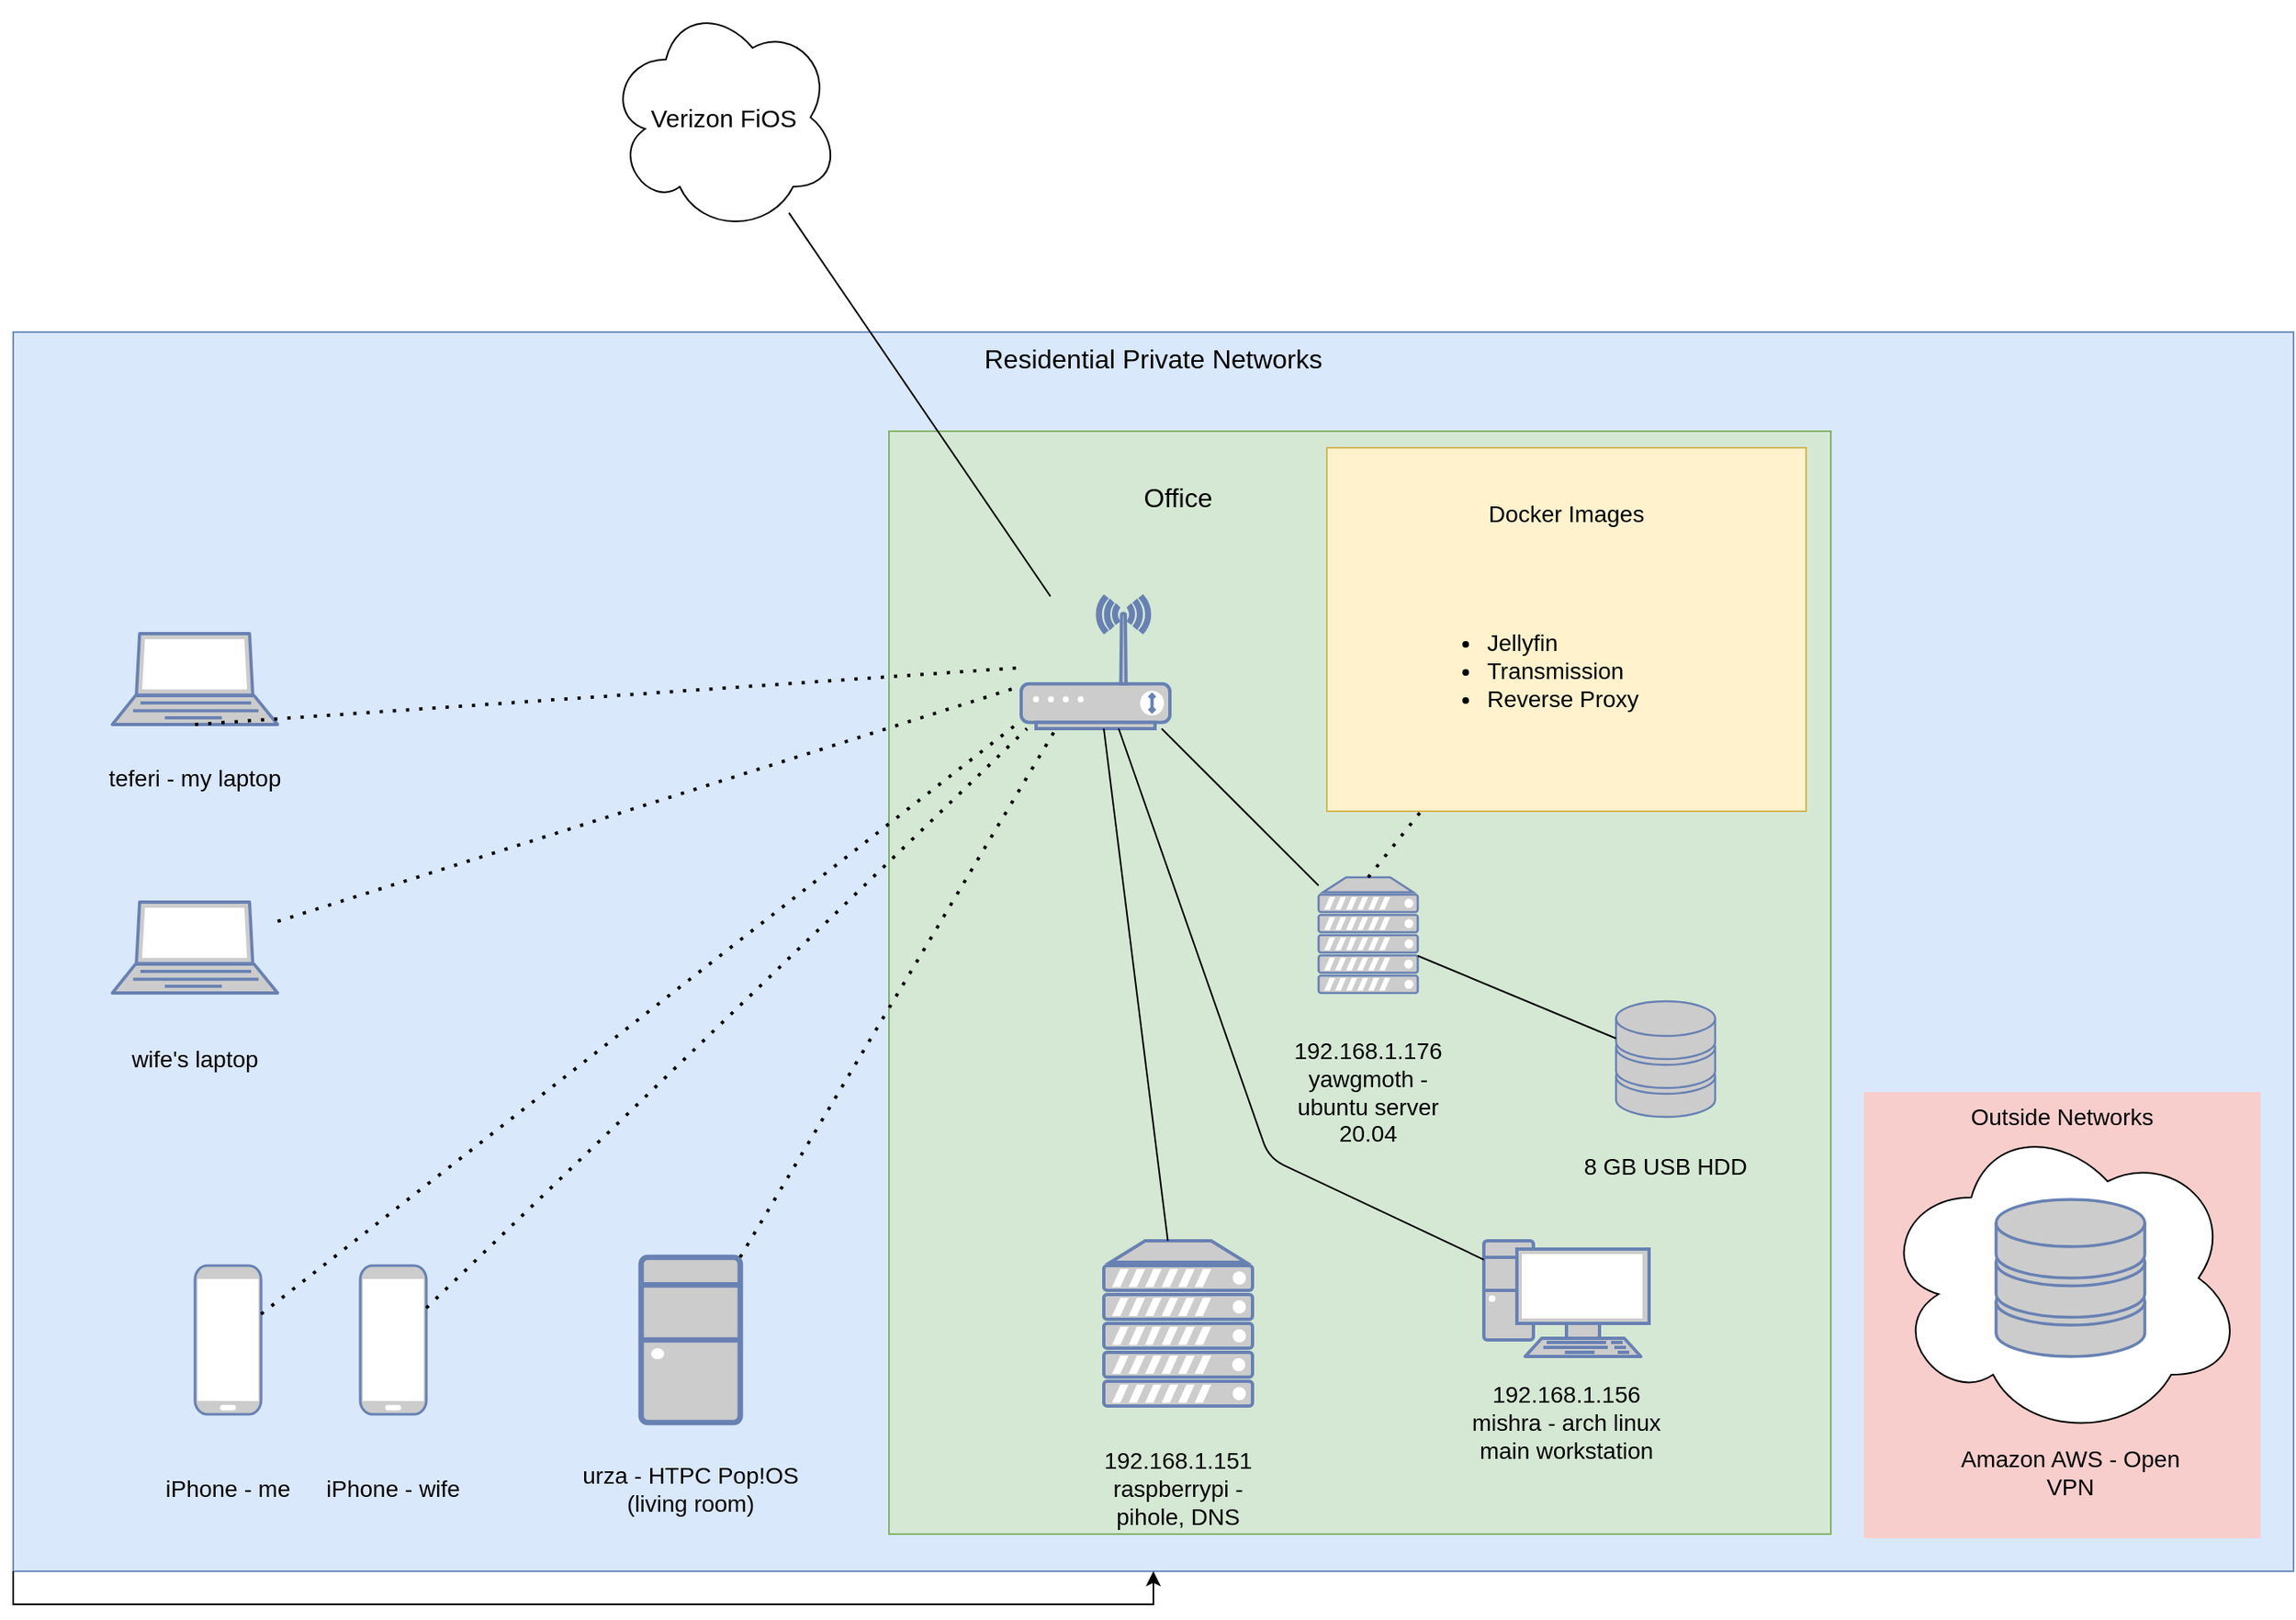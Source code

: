<mxfile version="13.7.9" type="github">
  <diagram name="Page-1" id="e3a06f82-3646-2815-327d-82caf3d4e204">
    <mxGraphModel dx="1673" dy="900" grid="1" gridSize="10" guides="1" tooltips="1" connect="1" arrows="1" fold="1" page="1" pageScale="1.5" pageWidth="1169" pageHeight="826" background="none" math="0" shadow="0">
      <root>
        <mxCell id="0" style=";html=1;" />
        <mxCell id="1" style=";html=1;" parent="0" />
        <mxCell id="6a7d8f32e03d9370-58" value="Residential Private Networks" style="whiteSpace=wrap;html=1;fillColor=#dae8fc;fontSize=16;strokeColor=#6c8ebf;verticalAlign=top;" parent="1" vertex="1">
          <mxGeometry x="120" y="220" width="1380" height="750" as="geometry" />
        </mxCell>
        <mxCell id="6a7d8f32e03d9370-61" value="Outside Networks" style="whiteSpace=wrap;html=1;fillColor=#f8cecc;fontSize=14;strokeColor=none;verticalAlign=top;" parent="1" vertex="1">
          <mxGeometry x="1240" y="680" width="240" height="270" as="geometry" />
        </mxCell>
        <mxCell id="41_Zh8ns-fzk2qD9HTE4-48" value="" style="ellipse;shape=cloud;whiteSpace=wrap;html=1;fontSize=16;" vertex="1" parent="1">
          <mxGeometry x="1250" y="695" width="220" height="195" as="geometry" />
        </mxCell>
        <mxCell id="41_Zh8ns-fzk2qD9HTE4-44" value="" style="rounded=0;whiteSpace=wrap;html=1;fillColor=#d5e8d4;strokeColor=#82b366;" vertex="1" parent="1">
          <mxGeometry x="650" y="280" width="570" height="667.5" as="geometry" />
        </mxCell>
        <mxCell id="41_Zh8ns-fzk2qD9HTE4-1" value="&lt;font style=&quot;font-size: 15px&quot;&gt;Verizon FiOS&lt;/font&gt;" style="ellipse;shape=cloud;whiteSpace=wrap;html=1;" vertex="1" parent="1">
          <mxGeometry x="480" y="20" width="140" height="140" as="geometry" />
        </mxCell>
        <mxCell id="41_Zh8ns-fzk2qD9HTE4-4" value="" style="fontColor=#0066CC;verticalAlign=top;verticalLabelPosition=bottom;labelPosition=center;align=center;html=1;outlineConnect=0;fillColor=#CCCCCC;strokeColor=#6881B3;gradientColor=none;gradientDirection=north;strokeWidth=2;shape=mxgraph.networks.storage;" vertex="1" parent="1">
          <mxGeometry x="1090" y="625" width="60" height="70" as="geometry" />
        </mxCell>
        <mxCell id="41_Zh8ns-fzk2qD9HTE4-5" value="" style="fontColor=#0066CC;verticalAlign=top;verticalLabelPosition=bottom;labelPosition=center;align=center;html=1;outlineConnect=0;fillColor=#CCCCCC;strokeColor=#6881B3;gradientColor=none;gradientDirection=north;strokeWidth=2;shape=mxgraph.networks.wireless_modem;" vertex="1" parent="1">
          <mxGeometry x="730" y="380" width="90" height="80" as="geometry" />
        </mxCell>
        <mxCell id="41_Zh8ns-fzk2qD9HTE4-6" value="" style="fontColor=#0066CC;verticalAlign=top;verticalLabelPosition=bottom;labelPosition=center;align=center;html=1;outlineConnect=0;fillColor=#CCCCCC;strokeColor=#6881B3;gradientColor=none;gradientDirection=north;strokeWidth=2;shape=mxgraph.networks.pc;" vertex="1" parent="1">
          <mxGeometry x="1010" y="770" width="100" height="70" as="geometry" />
        </mxCell>
        <mxCell id="41_Zh8ns-fzk2qD9HTE4-8" value="" style="fontColor=#0066CC;verticalAlign=top;verticalLabelPosition=bottom;labelPosition=center;align=center;html=1;outlineConnect=0;fillColor=#CCCCCC;strokeColor=#6881B3;gradientColor=none;gradientDirection=north;strokeWidth=2;shape=mxgraph.networks.desktop_pc;" vertex="1" parent="1">
          <mxGeometry x="500" y="780" width="60" height="100" as="geometry" />
        </mxCell>
        <mxCell id="41_Zh8ns-fzk2qD9HTE4-9" style="edgeStyle=orthogonalEdgeStyle;rounded=0;orthogonalLoop=1;jettySize=auto;html=1;exitX=0;exitY=1;exitDx=0;exitDy=0;" edge="1" parent="1" source="6a7d8f32e03d9370-58" target="6a7d8f32e03d9370-58">
          <mxGeometry relative="1" as="geometry" />
        </mxCell>
        <mxCell id="41_Zh8ns-fzk2qD9HTE4-10" value="" style="fontColor=#0066CC;verticalAlign=top;verticalLabelPosition=bottom;labelPosition=center;align=center;html=1;outlineConnect=0;fillColor=#CCCCCC;strokeColor=#6881B3;gradientColor=none;gradientDirection=north;strokeWidth=2;shape=mxgraph.networks.laptop;" vertex="1" parent="1">
          <mxGeometry x="180" y="565" width="100" height="55" as="geometry" />
        </mxCell>
        <mxCell id="41_Zh8ns-fzk2qD9HTE4-11" value="" style="fontColor=#0066CC;verticalAlign=top;verticalLabelPosition=bottom;labelPosition=center;align=center;html=1;outlineConnect=0;fillColor=#CCCCCC;strokeColor=#6881B3;gradientColor=none;gradientDirection=north;strokeWidth=2;shape=mxgraph.networks.laptop;" vertex="1" parent="1">
          <mxGeometry x="180" y="402.5" width="100" height="55" as="geometry" />
        </mxCell>
        <mxCell id="41_Zh8ns-fzk2qD9HTE4-13" value="" style="fontColor=#0066CC;verticalAlign=top;verticalLabelPosition=bottom;labelPosition=center;align=center;html=1;outlineConnect=0;fillColor=#CCCCCC;strokeColor=#6881B3;gradientColor=none;gradientDirection=north;strokeWidth=2;shape=mxgraph.networks.server;" vertex="1" parent="1">
          <mxGeometry x="910" y="550" width="60" height="70" as="geometry" />
        </mxCell>
        <mxCell id="41_Zh8ns-fzk2qD9HTE4-14" value="" style="fontColor=#0066CC;verticalAlign=top;verticalLabelPosition=bottom;labelPosition=center;align=center;html=1;outlineConnect=0;fillColor=#CCCCCC;strokeColor=#6881B3;gradientColor=none;gradientDirection=north;strokeWidth=2;shape=mxgraph.networks.server;" vertex="1" parent="1">
          <mxGeometry x="780" y="770" width="90" height="100" as="geometry" />
        </mxCell>
        <mxCell id="41_Zh8ns-fzk2qD9HTE4-17" value="" style="fontColor=#0066CC;verticalAlign=top;verticalLabelPosition=bottom;labelPosition=center;align=center;html=1;outlineConnect=0;fillColor=#CCCCCC;strokeColor=#6881B3;gradientColor=none;gradientDirection=north;strokeWidth=2;shape=mxgraph.networks.mobile;" vertex="1" parent="1">
          <mxGeometry x="230" y="785" width="40" height="90" as="geometry" />
        </mxCell>
        <mxCell id="41_Zh8ns-fzk2qD9HTE4-18" value="" style="fontColor=#0066CC;verticalAlign=top;verticalLabelPosition=bottom;labelPosition=center;align=center;html=1;outlineConnect=0;fillColor=#CCCCCC;strokeColor=#6881B3;gradientColor=none;gradientDirection=north;strokeWidth=2;shape=mxgraph.networks.mobile;" vertex="1" parent="1">
          <mxGeometry x="330" y="785" width="40" height="90" as="geometry" />
        </mxCell>
        <mxCell id="41_Zh8ns-fzk2qD9HTE4-21" value="" style="endArrow=none;html=1;" edge="1" parent="1" source="41_Zh8ns-fzk2qD9HTE4-13" target="41_Zh8ns-fzk2qD9HTE4-5">
          <mxGeometry width="50" height="50" relative="1" as="geometry">
            <mxPoint x="1000" y="530" as="sourcePoint" />
            <mxPoint x="1000" y="530" as="targetPoint" />
            <Array as="points" />
          </mxGeometry>
        </mxCell>
        <mxCell id="41_Zh8ns-fzk2qD9HTE4-22" value="" style="endArrow=none;html=1;" edge="1" parent="1" source="41_Zh8ns-fzk2qD9HTE4-5" target="41_Zh8ns-fzk2qD9HTE4-6">
          <mxGeometry width="50" height="50" relative="1" as="geometry">
            <mxPoint x="950" y="580" as="sourcePoint" />
            <mxPoint x="1000" y="530" as="targetPoint" />
            <Array as="points">
              <mxPoint x="880" y="720" />
            </Array>
          </mxGeometry>
        </mxCell>
        <mxCell id="41_Zh8ns-fzk2qD9HTE4-23" value="" style="endArrow=none;html=1;" edge="1" parent="1" source="41_Zh8ns-fzk2qD9HTE4-14" target="41_Zh8ns-fzk2qD9HTE4-5">
          <mxGeometry width="50" height="50" relative="1" as="geometry">
            <mxPoint x="950" y="580" as="sourcePoint" />
            <mxPoint x="1000" y="530" as="targetPoint" />
          </mxGeometry>
        </mxCell>
        <mxCell id="41_Zh8ns-fzk2qD9HTE4-24" value="" style="endArrow=none;dashed=1;html=1;dashPattern=1 3;strokeWidth=2;" edge="1" parent="1" source="41_Zh8ns-fzk2qD9HTE4-8" target="41_Zh8ns-fzk2qD9HTE4-5">
          <mxGeometry width="50" height="50" relative="1" as="geometry">
            <mxPoint x="950" y="580" as="sourcePoint" />
            <mxPoint x="1000" y="530" as="targetPoint" />
          </mxGeometry>
        </mxCell>
        <mxCell id="41_Zh8ns-fzk2qD9HTE4-25" value="" style="endArrow=none;dashed=1;html=1;dashPattern=1 3;strokeWidth=2;" edge="1" parent="1" source="41_Zh8ns-fzk2qD9HTE4-18" target="41_Zh8ns-fzk2qD9HTE4-5">
          <mxGeometry width="50" height="50" relative="1" as="geometry">
            <mxPoint x="950" y="580" as="sourcePoint" />
            <mxPoint x="1000" y="530" as="targetPoint" />
          </mxGeometry>
        </mxCell>
        <mxCell id="41_Zh8ns-fzk2qD9HTE4-26" value="" style="endArrow=none;dashed=1;html=1;dashPattern=1 3;strokeWidth=2;" edge="1" parent="1" source="41_Zh8ns-fzk2qD9HTE4-17" target="41_Zh8ns-fzk2qD9HTE4-5">
          <mxGeometry width="50" height="50" relative="1" as="geometry">
            <mxPoint x="950" y="580" as="sourcePoint" />
            <mxPoint x="1000" y="530" as="targetPoint" />
          </mxGeometry>
        </mxCell>
        <mxCell id="41_Zh8ns-fzk2qD9HTE4-27" value="" style="endArrow=none;dashed=1;html=1;dashPattern=1 3;strokeWidth=2;" edge="1" parent="1" source="41_Zh8ns-fzk2qD9HTE4-10" target="41_Zh8ns-fzk2qD9HTE4-5">
          <mxGeometry width="50" height="50" relative="1" as="geometry">
            <mxPoint x="950" y="580" as="sourcePoint" />
            <mxPoint x="1000" y="530" as="targetPoint" />
          </mxGeometry>
        </mxCell>
        <mxCell id="41_Zh8ns-fzk2qD9HTE4-28" value="" style="endArrow=none;dashed=1;html=1;dashPattern=1 3;strokeWidth=2;exitX=0.5;exitY=1;exitDx=0;exitDy=0;exitPerimeter=0;" edge="1" parent="1" source="41_Zh8ns-fzk2qD9HTE4-11" target="41_Zh8ns-fzk2qD9HTE4-5">
          <mxGeometry width="50" height="50" relative="1" as="geometry">
            <mxPoint x="950" y="580" as="sourcePoint" />
            <mxPoint x="1000" y="530" as="targetPoint" />
          </mxGeometry>
        </mxCell>
        <mxCell id="41_Zh8ns-fzk2qD9HTE4-30" value="" style="endArrow=none;html=1;" edge="1" parent="1" source="41_Zh8ns-fzk2qD9HTE4-13" target="41_Zh8ns-fzk2qD9HTE4-4">
          <mxGeometry width="50" height="50" relative="1" as="geometry">
            <mxPoint x="930" y="600" as="sourcePoint" />
            <mxPoint x="980" y="550" as="targetPoint" />
          </mxGeometry>
        </mxCell>
        <mxCell id="41_Zh8ns-fzk2qD9HTE4-31" value="&lt;div style=&quot;font-size: 14px;&quot;&gt;teferi - my laptop&lt;/div&gt;" style="text;html=1;strokeColor=none;fillColor=none;align=center;verticalAlign=middle;whiteSpace=wrap;rounded=0;fontSize=14;" vertex="1" parent="1">
          <mxGeometry x="170" y="470" width="120" height="40" as="geometry" />
        </mxCell>
        <mxCell id="41_Zh8ns-fzk2qD9HTE4-32" value="wife&#39;s laptop" style="text;html=1;strokeColor=none;fillColor=none;align=center;verticalAlign=middle;whiteSpace=wrap;rounded=0;fontSize=14;" vertex="1" parent="1">
          <mxGeometry x="170" y="640" width="120" height="40" as="geometry" />
        </mxCell>
        <mxCell id="41_Zh8ns-fzk2qD9HTE4-33" value="iPhone - me" style="text;html=1;strokeColor=none;fillColor=none;align=center;verticalAlign=middle;whiteSpace=wrap;rounded=0;fontSize=14;" vertex="1" parent="1">
          <mxGeometry x="190" y="900" width="120" height="40" as="geometry" />
        </mxCell>
        <mxCell id="41_Zh8ns-fzk2qD9HTE4-34" value="iPhone - wife" style="text;html=1;strokeColor=none;fillColor=none;align=center;verticalAlign=middle;whiteSpace=wrap;rounded=0;fontSize=14;" vertex="1" parent="1">
          <mxGeometry x="290" y="900" width="120" height="40" as="geometry" />
        </mxCell>
        <mxCell id="41_Zh8ns-fzk2qD9HTE4-35" value="urza - HTPC Pop!OS (living room)" style="text;html=1;strokeColor=none;fillColor=none;align=center;verticalAlign=middle;whiteSpace=wrap;rounded=0;fontSize=14;" vertex="1" parent="1">
          <mxGeometry x="460" y="900" width="140" height="40" as="geometry" />
        </mxCell>
        <mxCell id="41_Zh8ns-fzk2qD9HTE4-36" value="192.168.1.151&lt;br style=&quot;font-size: 14px;&quot;&gt;&lt;div style=&quot;font-size: 14px;&quot;&gt;raspberrypi - pihole, DNS&lt;/div&gt;" style="text;html=1;strokeColor=none;fillColor=none;align=center;verticalAlign=middle;whiteSpace=wrap;rounded=0;fontSize=14;" vertex="1" parent="1">
          <mxGeometry x="765" y="900" width="120" height="40" as="geometry" />
        </mxCell>
        <mxCell id="41_Zh8ns-fzk2qD9HTE4-37" value="&lt;div style=&quot;font-size: 14px;&quot;&gt;192.168.1.156&lt;br style=&quot;font-size: 14px;&quot;&gt;&lt;/div&gt;&lt;div style=&quot;font-size: 14px;&quot;&gt;mishra - arch linux&lt;/div&gt;&lt;div style=&quot;font-size: 14px;&quot;&gt;main workstation&lt;br style=&quot;font-size: 14px;&quot;&gt;&lt;/div&gt;" style="text;html=1;strokeColor=none;fillColor=none;align=center;verticalAlign=middle;whiteSpace=wrap;rounded=0;fontSize=14;" vertex="1" parent="1">
          <mxGeometry x="1000" y="860" width="120" height="40" as="geometry" />
        </mxCell>
        <mxCell id="41_Zh8ns-fzk2qD9HTE4-38" value="&lt;div style=&quot;font-size: 14px;&quot;&gt;192.168.1.176&lt;br style=&quot;font-size: 14px;&quot;&gt;&lt;/div&gt;&lt;div style=&quot;font-size: 14px;&quot;&gt;yawgmoth - ubuntu server 20.04&lt;/div&gt;" style="text;html=1;strokeColor=none;fillColor=none;align=center;verticalAlign=middle;whiteSpace=wrap;rounded=0;fontSize=14;" vertex="1" parent="1">
          <mxGeometry x="880" y="640" width="120" height="80" as="geometry" />
        </mxCell>
        <mxCell id="41_Zh8ns-fzk2qD9HTE4-39" value="&lt;div style=&quot;font-size: 14px;&quot;&gt;8 GB USB HDD&lt;/div&gt;" style="text;html=1;strokeColor=none;fillColor=none;align=center;verticalAlign=middle;whiteSpace=wrap;rounded=0;fontSize=14;" vertex="1" parent="1">
          <mxGeometry x="1060" y="705" width="120" height="40" as="geometry" />
        </mxCell>
        <mxCell id="41_Zh8ns-fzk2qD9HTE4-42" value="" style="rounded=0;whiteSpace=wrap;html=1;fillColor=#fff2cc;strokeColor=#d6b656;" vertex="1" parent="1">
          <mxGeometry x="915" y="290" width="290" height="220" as="geometry" />
        </mxCell>
        <mxCell id="41_Zh8ns-fzk2qD9HTE4-43" value="Docker Images" style="text;html=1;strokeColor=none;fillColor=none;align=center;verticalAlign=middle;whiteSpace=wrap;rounded=0;fontSize=14;" vertex="1" parent="1">
          <mxGeometry x="970" y="310" width="180" height="40" as="geometry" />
        </mxCell>
        <mxCell id="41_Zh8ns-fzk2qD9HTE4-46" value="Office" style="text;html=1;strokeColor=none;fillColor=none;align=center;verticalAlign=middle;whiteSpace=wrap;rounded=0;fontSize=16;" vertex="1" parent="1">
          <mxGeometry x="745" y="300" width="160" height="40" as="geometry" />
        </mxCell>
        <mxCell id="41_Zh8ns-fzk2qD9HTE4-47" value="" style="fontColor=#0066CC;verticalAlign=top;verticalLabelPosition=bottom;labelPosition=center;align=center;html=1;outlineConnect=0;fillColor=#CCCCCC;strokeColor=#6881B3;gradientColor=none;gradientDirection=north;strokeWidth=2;shape=mxgraph.networks.storage;" vertex="1" parent="1">
          <mxGeometry x="1320" y="745" width="90" height="95" as="geometry" />
        </mxCell>
        <mxCell id="41_Zh8ns-fzk2qD9HTE4-50" value="" style="endArrow=none;html=1;fontSize=16;" edge="1" parent="1" source="41_Zh8ns-fzk2qD9HTE4-5" target="41_Zh8ns-fzk2qD9HTE4-1">
          <mxGeometry width="50" height="50" relative="1" as="geometry">
            <mxPoint x="920" y="420" as="sourcePoint" />
            <mxPoint x="970" y="370" as="targetPoint" />
          </mxGeometry>
        </mxCell>
        <mxCell id="41_Zh8ns-fzk2qD9HTE4-51" value="" style="endArrow=none;dashed=1;html=1;dashPattern=1 3;strokeWidth=2;fontSize=16;exitX=0.5;exitY=0;exitDx=0;exitDy=0;exitPerimeter=0;" edge="1" parent="1" source="41_Zh8ns-fzk2qD9HTE4-13" target="41_Zh8ns-fzk2qD9HTE4-42">
          <mxGeometry width="50" height="50" relative="1" as="geometry">
            <mxPoint x="920" y="600" as="sourcePoint" />
            <mxPoint x="970" y="550" as="targetPoint" />
          </mxGeometry>
        </mxCell>
        <mxCell id="41_Zh8ns-fzk2qD9HTE4-52" value="&lt;ul style=&quot;font-size: 14px;&quot;&gt;&lt;li style=&quot;font-size: 14px;&quot;&gt;Jellyfin&lt;/li&gt;&lt;li style=&quot;font-size: 14px;&quot;&gt;Transmission&lt;/li&gt;&lt;li style=&quot;font-size: 14px;&quot;&gt;Reverse Proxy&lt;br style=&quot;font-size: 14px;&quot;&gt;&lt;/li&gt;&lt;/ul&gt;" style="text;html=1;strokeColor=none;fillColor=none;align=left;verticalAlign=middle;whiteSpace=wrap;rounded=0;fontSize=14;" vertex="1" parent="1">
          <mxGeometry x="970" y="360" width="180" height="130" as="geometry" />
        </mxCell>
        <mxCell id="41_Zh8ns-fzk2qD9HTE4-53" value="Amazon AWS - Open VPN" style="text;html=1;strokeColor=none;fillColor=none;align=center;verticalAlign=middle;whiteSpace=wrap;rounded=0;fontSize=14;" vertex="1" parent="1">
          <mxGeometry x="1285" y="890" width="160" height="40" as="geometry" />
        </mxCell>
      </root>
    </mxGraphModel>
  </diagram>
</mxfile>
